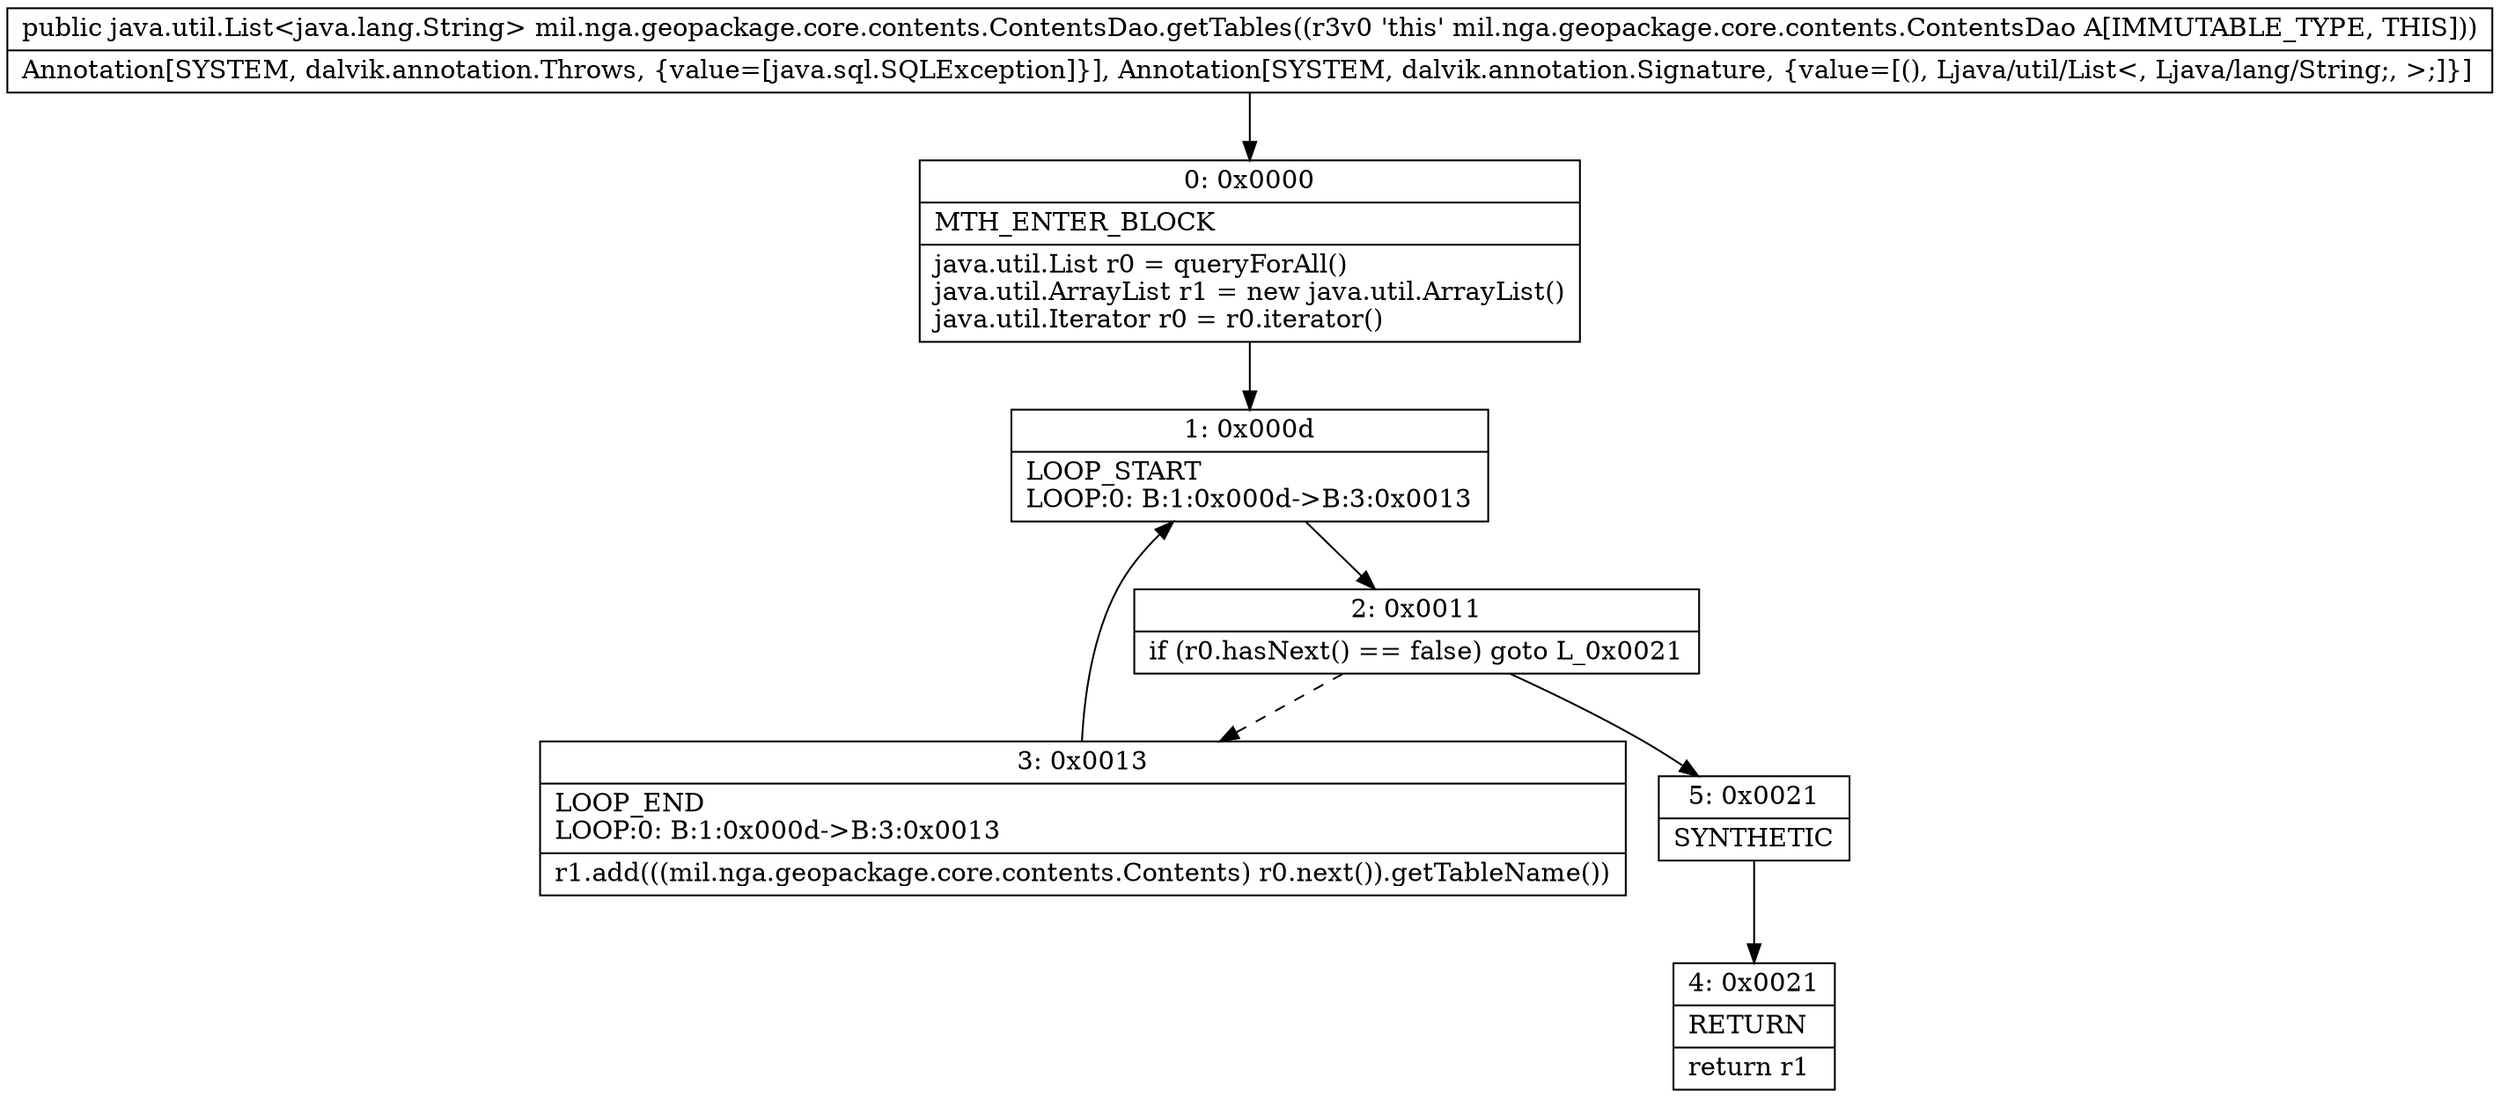 digraph "CFG formil.nga.geopackage.core.contents.ContentsDao.getTables()Ljava\/util\/List;" {
Node_0 [shape=record,label="{0\:\ 0x0000|MTH_ENTER_BLOCK\l|java.util.List r0 = queryForAll()\ljava.util.ArrayList r1 = new java.util.ArrayList()\ljava.util.Iterator r0 = r0.iterator()\l}"];
Node_1 [shape=record,label="{1\:\ 0x000d|LOOP_START\lLOOP:0: B:1:0x000d\-\>B:3:0x0013\l}"];
Node_2 [shape=record,label="{2\:\ 0x0011|if (r0.hasNext() == false) goto L_0x0021\l}"];
Node_3 [shape=record,label="{3\:\ 0x0013|LOOP_END\lLOOP:0: B:1:0x000d\-\>B:3:0x0013\l|r1.add(((mil.nga.geopackage.core.contents.Contents) r0.next()).getTableName())\l}"];
Node_4 [shape=record,label="{4\:\ 0x0021|RETURN\l|return r1\l}"];
Node_5 [shape=record,label="{5\:\ 0x0021|SYNTHETIC\l}"];
MethodNode[shape=record,label="{public java.util.List\<java.lang.String\> mil.nga.geopackage.core.contents.ContentsDao.getTables((r3v0 'this' mil.nga.geopackage.core.contents.ContentsDao A[IMMUTABLE_TYPE, THIS]))  | Annotation[SYSTEM, dalvik.annotation.Throws, \{value=[java.sql.SQLException]\}], Annotation[SYSTEM, dalvik.annotation.Signature, \{value=[(), Ljava\/util\/List\<, Ljava\/lang\/String;, \>;]\}]\l}"];
MethodNode -> Node_0;
Node_0 -> Node_1;
Node_1 -> Node_2;
Node_2 -> Node_3[style=dashed];
Node_2 -> Node_5;
Node_3 -> Node_1;
Node_5 -> Node_4;
}

